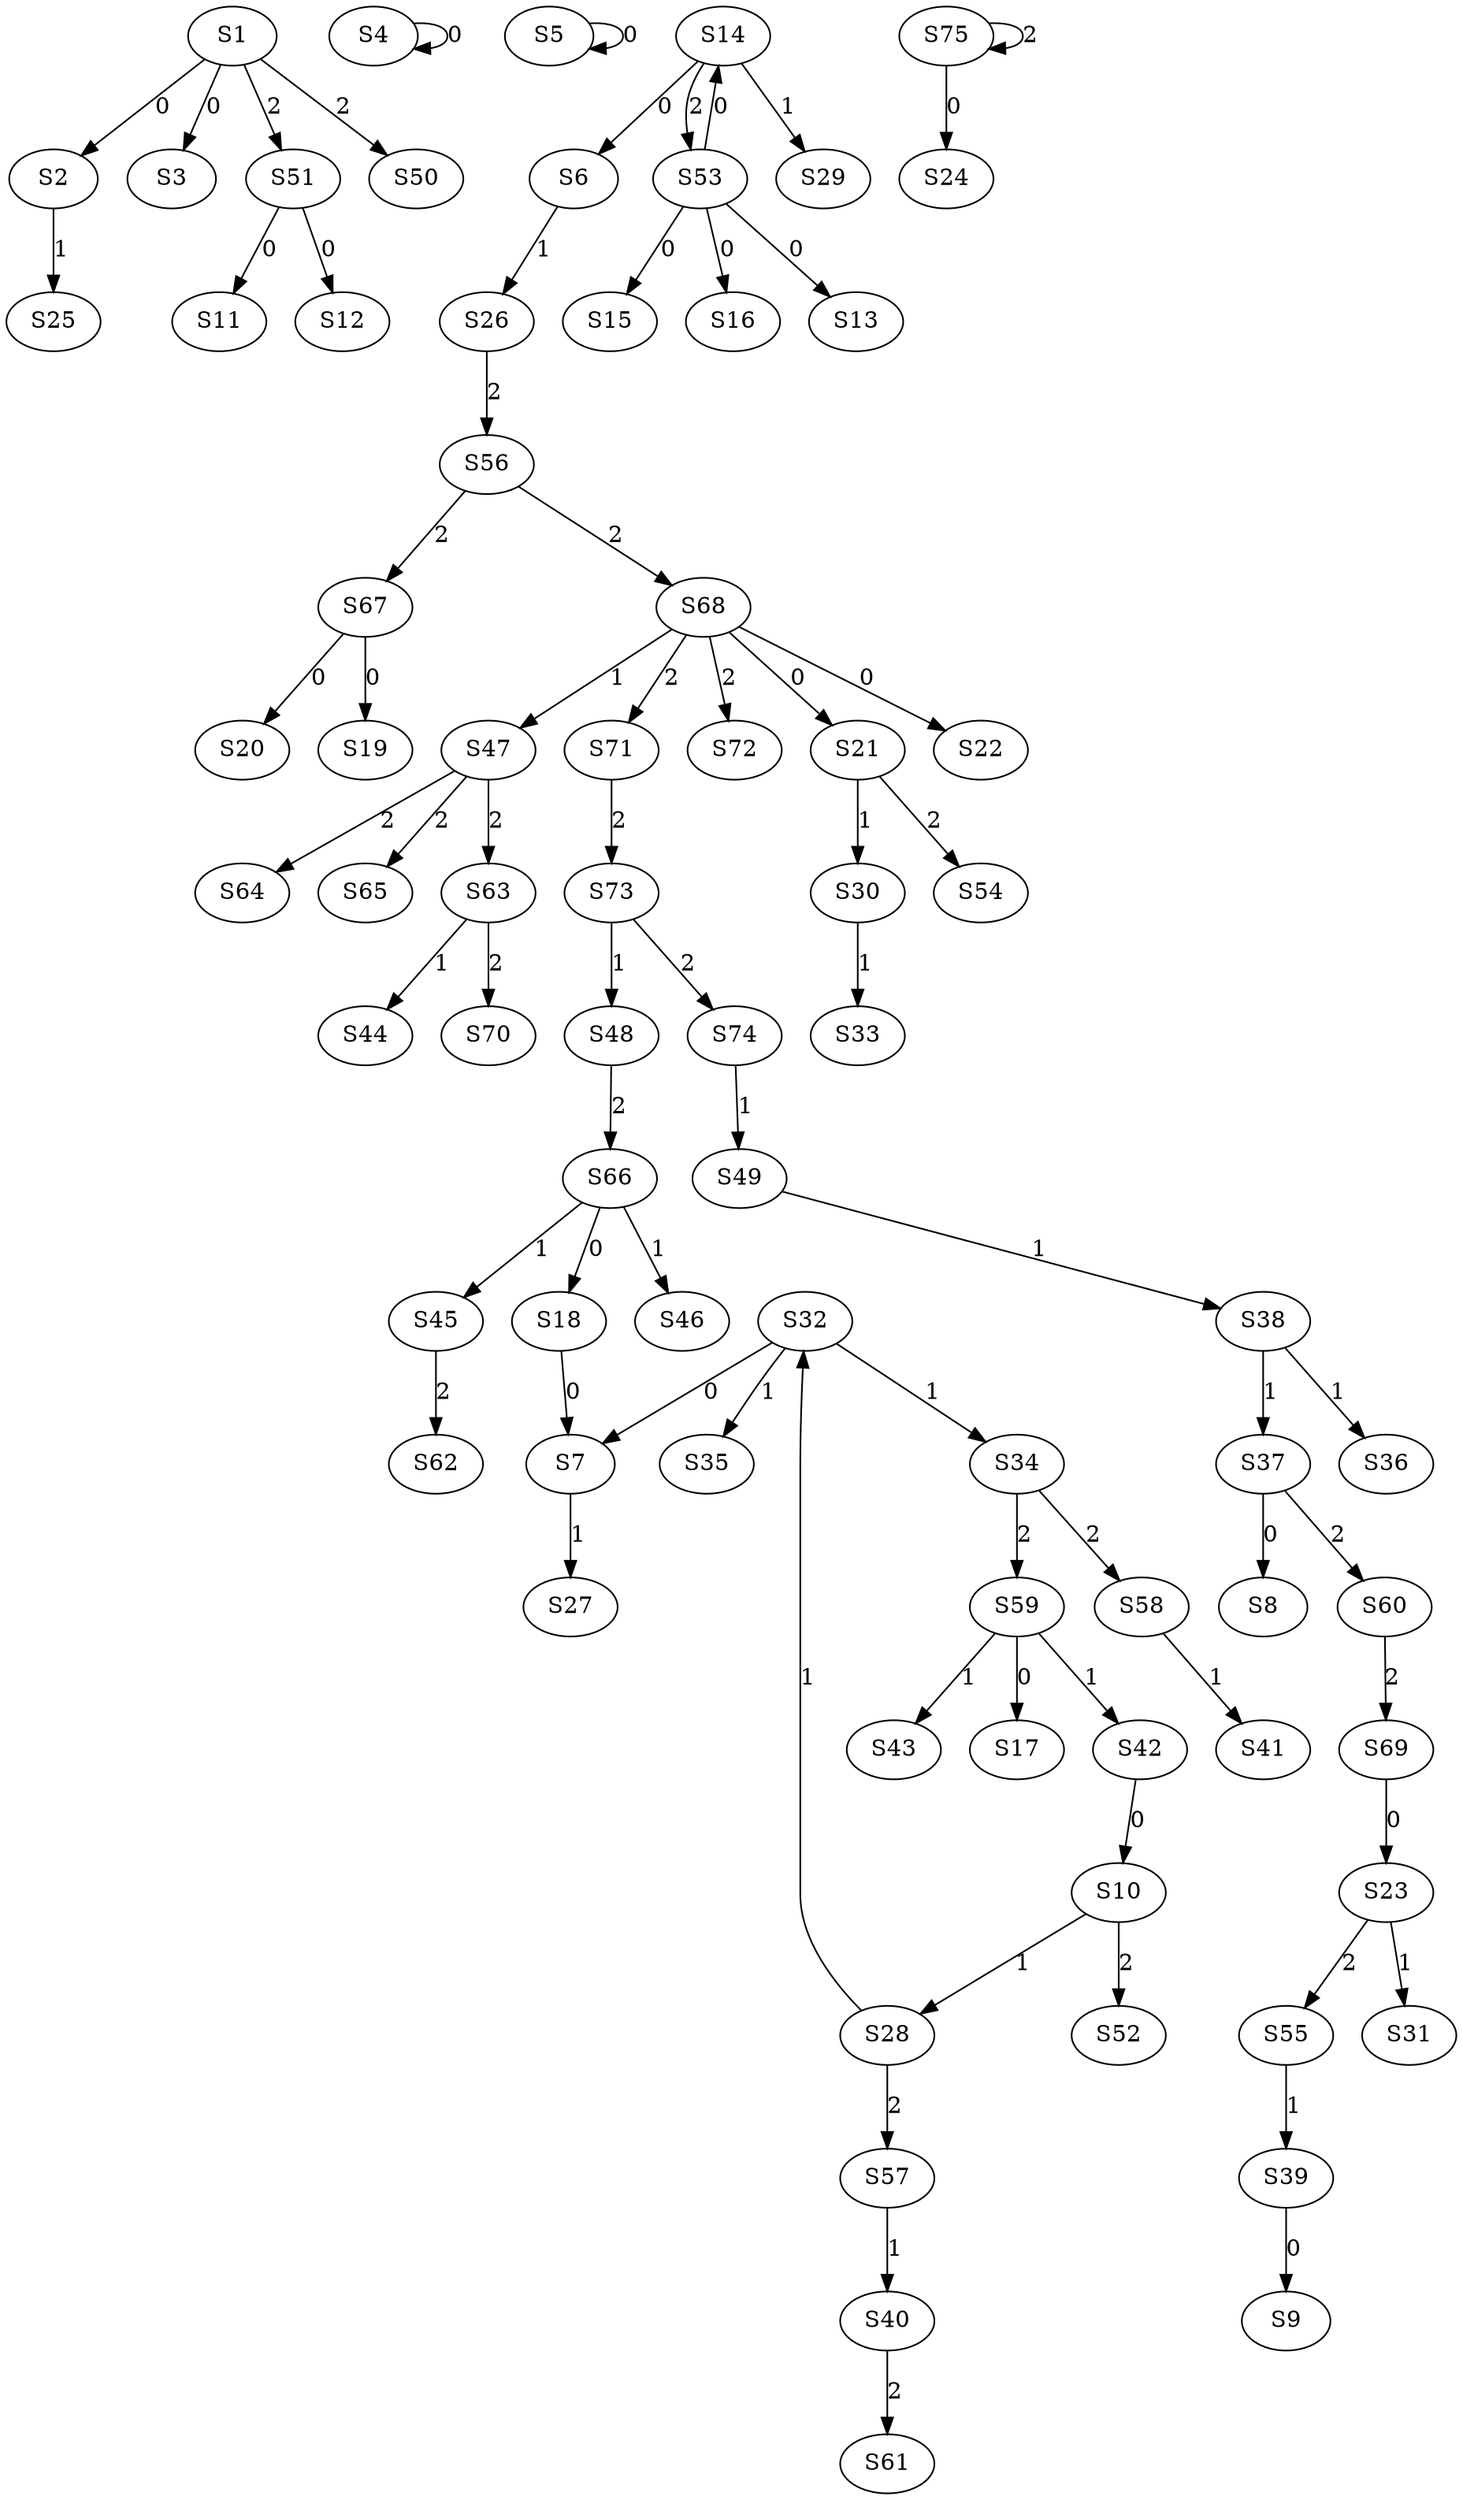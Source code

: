 strict digraph {
	S1 -> S2 [ label = 0 ];
	S1 -> S3 [ label = 0 ];
	S4 -> S4 [ label = 0 ];
	S5 -> S5 [ label = 0 ];
	S14 -> S6 [ label = 0 ];
	S18 -> S7 [ label = 0 ];
	S37 -> S8 [ label = 0 ];
	S39 -> S9 [ label = 0 ];
	S42 -> S10 [ label = 0 ];
	S51 -> S11 [ label = 0 ];
	S51 -> S12 [ label = 0 ];
	S53 -> S13 [ label = 0 ];
	S53 -> S14 [ label = 0 ];
	S53 -> S15 [ label = 0 ];
	S53 -> S16 [ label = 0 ];
	S59 -> S17 [ label = 0 ];
	S66 -> S18 [ label = 0 ];
	S67 -> S19 [ label = 0 ];
	S67 -> S20 [ label = 0 ];
	S68 -> S21 [ label = 0 ];
	S68 -> S22 [ label = 0 ];
	S69 -> S23 [ label = 0 ];
	S75 -> S24 [ label = 0 ];
	S2 -> S25 [ label = 1 ];
	S6 -> S26 [ label = 1 ];
	S7 -> S27 [ label = 1 ];
	S10 -> S28 [ label = 1 ];
	S14 -> S29 [ label = 1 ];
	S21 -> S30 [ label = 1 ];
	S23 -> S31 [ label = 1 ];
	S28 -> S32 [ label = 1 ];
	S30 -> S33 [ label = 1 ];
	S32 -> S34 [ label = 1 ];
	S32 -> S35 [ label = 1 ];
	S38 -> S36 [ label = 1 ];
	S38 -> S37 [ label = 1 ];
	S49 -> S38 [ label = 1 ];
	S55 -> S39 [ label = 1 ];
	S57 -> S40 [ label = 1 ];
	S58 -> S41 [ label = 1 ];
	S59 -> S42 [ label = 1 ];
	S59 -> S43 [ label = 1 ];
	S63 -> S44 [ label = 1 ];
	S66 -> S45 [ label = 1 ];
	S66 -> S46 [ label = 1 ];
	S68 -> S47 [ label = 1 ];
	S73 -> S48 [ label = 1 ];
	S74 -> S49 [ label = 1 ];
	S1 -> S50 [ label = 2 ];
	S1 -> S51 [ label = 2 ];
	S10 -> S52 [ label = 2 ];
	S14 -> S53 [ label = 2 ];
	S21 -> S54 [ label = 2 ];
	S23 -> S55 [ label = 2 ];
	S26 -> S56 [ label = 2 ];
	S28 -> S57 [ label = 2 ];
	S34 -> S58 [ label = 2 ];
	S34 -> S59 [ label = 2 ];
	S37 -> S60 [ label = 2 ];
	S40 -> S61 [ label = 2 ];
	S45 -> S62 [ label = 2 ];
	S47 -> S63 [ label = 2 ];
	S47 -> S64 [ label = 2 ];
	S47 -> S65 [ label = 2 ];
	S48 -> S66 [ label = 2 ];
	S56 -> S67 [ label = 2 ];
	S56 -> S68 [ label = 2 ];
	S60 -> S69 [ label = 2 ];
	S63 -> S70 [ label = 2 ];
	S68 -> S71 [ label = 2 ];
	S68 -> S72 [ label = 2 ];
	S71 -> S73 [ label = 2 ];
	S73 -> S74 [ label = 2 ];
	S75 -> S75 [ label = 2 ];
	S32 -> S7 [ label = 0 ];
}